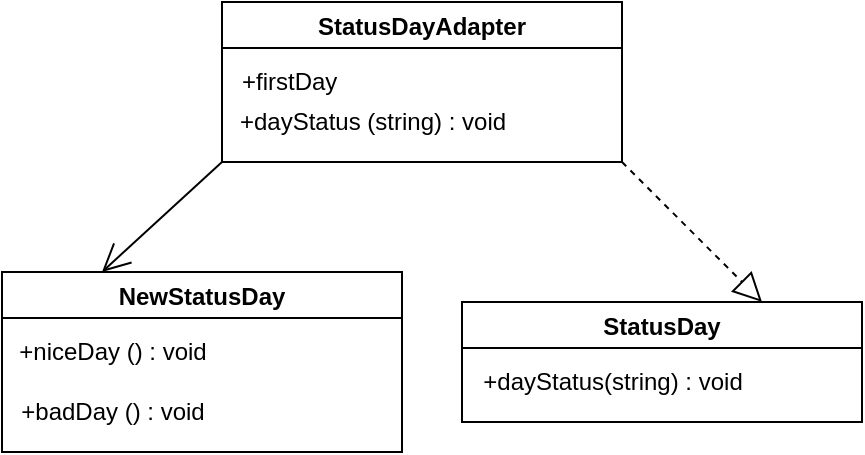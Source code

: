 <mxfile>
    <diagram id="Di3RCTQmMUPDWeFtM2nf" name="Страница 1">
        <mxGraphModel dx="820" dy="575" grid="1" gridSize="10" guides="1" tooltips="1" connect="1" arrows="1" fold="1" page="1" pageScale="1" pageWidth="827" pageHeight="1169" math="0" shadow="0">
            <root>
                <mxCell id="0"/>
                <mxCell id="1" parent="0"/>
                <mxCell id="2" value="StatusDay" style="swimlane;" vertex="1" parent="1">
                    <mxGeometry x="410" y="330" width="200" height="60" as="geometry"/>
                </mxCell>
                <mxCell id="4" value="+dayStatus(string) : void" style="text;html=1;align=center;verticalAlign=middle;resizable=0;points=[];autosize=1;strokeColor=none;" vertex="1" parent="2">
                    <mxGeometry x="5" y="30" width="140" height="20" as="geometry"/>
                </mxCell>
                <mxCell id="5" value="NewStatusDay" style="swimlane;" vertex="1" parent="1">
                    <mxGeometry x="180" y="315" width="200" height="90" as="geometry"/>
                </mxCell>
                <mxCell id="6" value="+niceDay () : void" style="text;html=1;align=center;verticalAlign=middle;resizable=0;points=[];autosize=1;strokeColor=none;" vertex="1" parent="5">
                    <mxGeometry y="30" width="110" height="20" as="geometry"/>
                </mxCell>
                <mxCell id="7" value="+badDay () : void" style="text;html=1;align=center;verticalAlign=middle;resizable=0;points=[];autosize=1;strokeColor=none;" vertex="1" parent="5">
                    <mxGeometry x="5" y="60" width="100" height="20" as="geometry"/>
                </mxCell>
                <mxCell id="8" value="StatusDayAdapter" style="swimlane;" vertex="1" parent="1">
                    <mxGeometry x="290" y="180" width="200" height="80" as="geometry"/>
                </mxCell>
                <mxCell id="9" value="+firstDay&amp;nbsp;" style="text;html=1;align=center;verticalAlign=middle;resizable=0;points=[];autosize=1;strokeColor=none;" vertex="1" parent="8">
                    <mxGeometry y="30" width="70" height="20" as="geometry"/>
                </mxCell>
                <mxCell id="11" value="+dayStatus (string) : void" style="text;html=1;align=center;verticalAlign=middle;resizable=0;points=[];autosize=1;strokeColor=none;" vertex="1" parent="8">
                    <mxGeometry y="50" width="150" height="20" as="geometry"/>
                </mxCell>
                <mxCell id="12" value="" style="endArrow=open;endFill=1;endSize=12;html=1;entryX=0.25;entryY=0;entryDx=0;entryDy=0;exitX=0;exitY=1;exitDx=0;exitDy=0;" edge="1" parent="1" source="8" target="5">
                    <mxGeometry width="160" relative="1" as="geometry">
                        <mxPoint x="80" y="219.5" as="sourcePoint"/>
                        <mxPoint x="240" y="219.5" as="targetPoint"/>
                    </mxGeometry>
                </mxCell>
                <mxCell id="13" value="" style="endArrow=block;dashed=1;endFill=0;endSize=12;html=1;entryX=0.75;entryY=0;entryDx=0;entryDy=0;exitX=1;exitY=1;exitDx=0;exitDy=0;" edge="1" parent="1" source="8" target="2">
                    <mxGeometry width="160" relative="1" as="geometry">
                        <mxPoint x="330" y="290" as="sourcePoint"/>
                        <mxPoint x="490" y="290" as="targetPoint"/>
                    </mxGeometry>
                </mxCell>
            </root>
        </mxGraphModel>
    </diagram>
</mxfile>